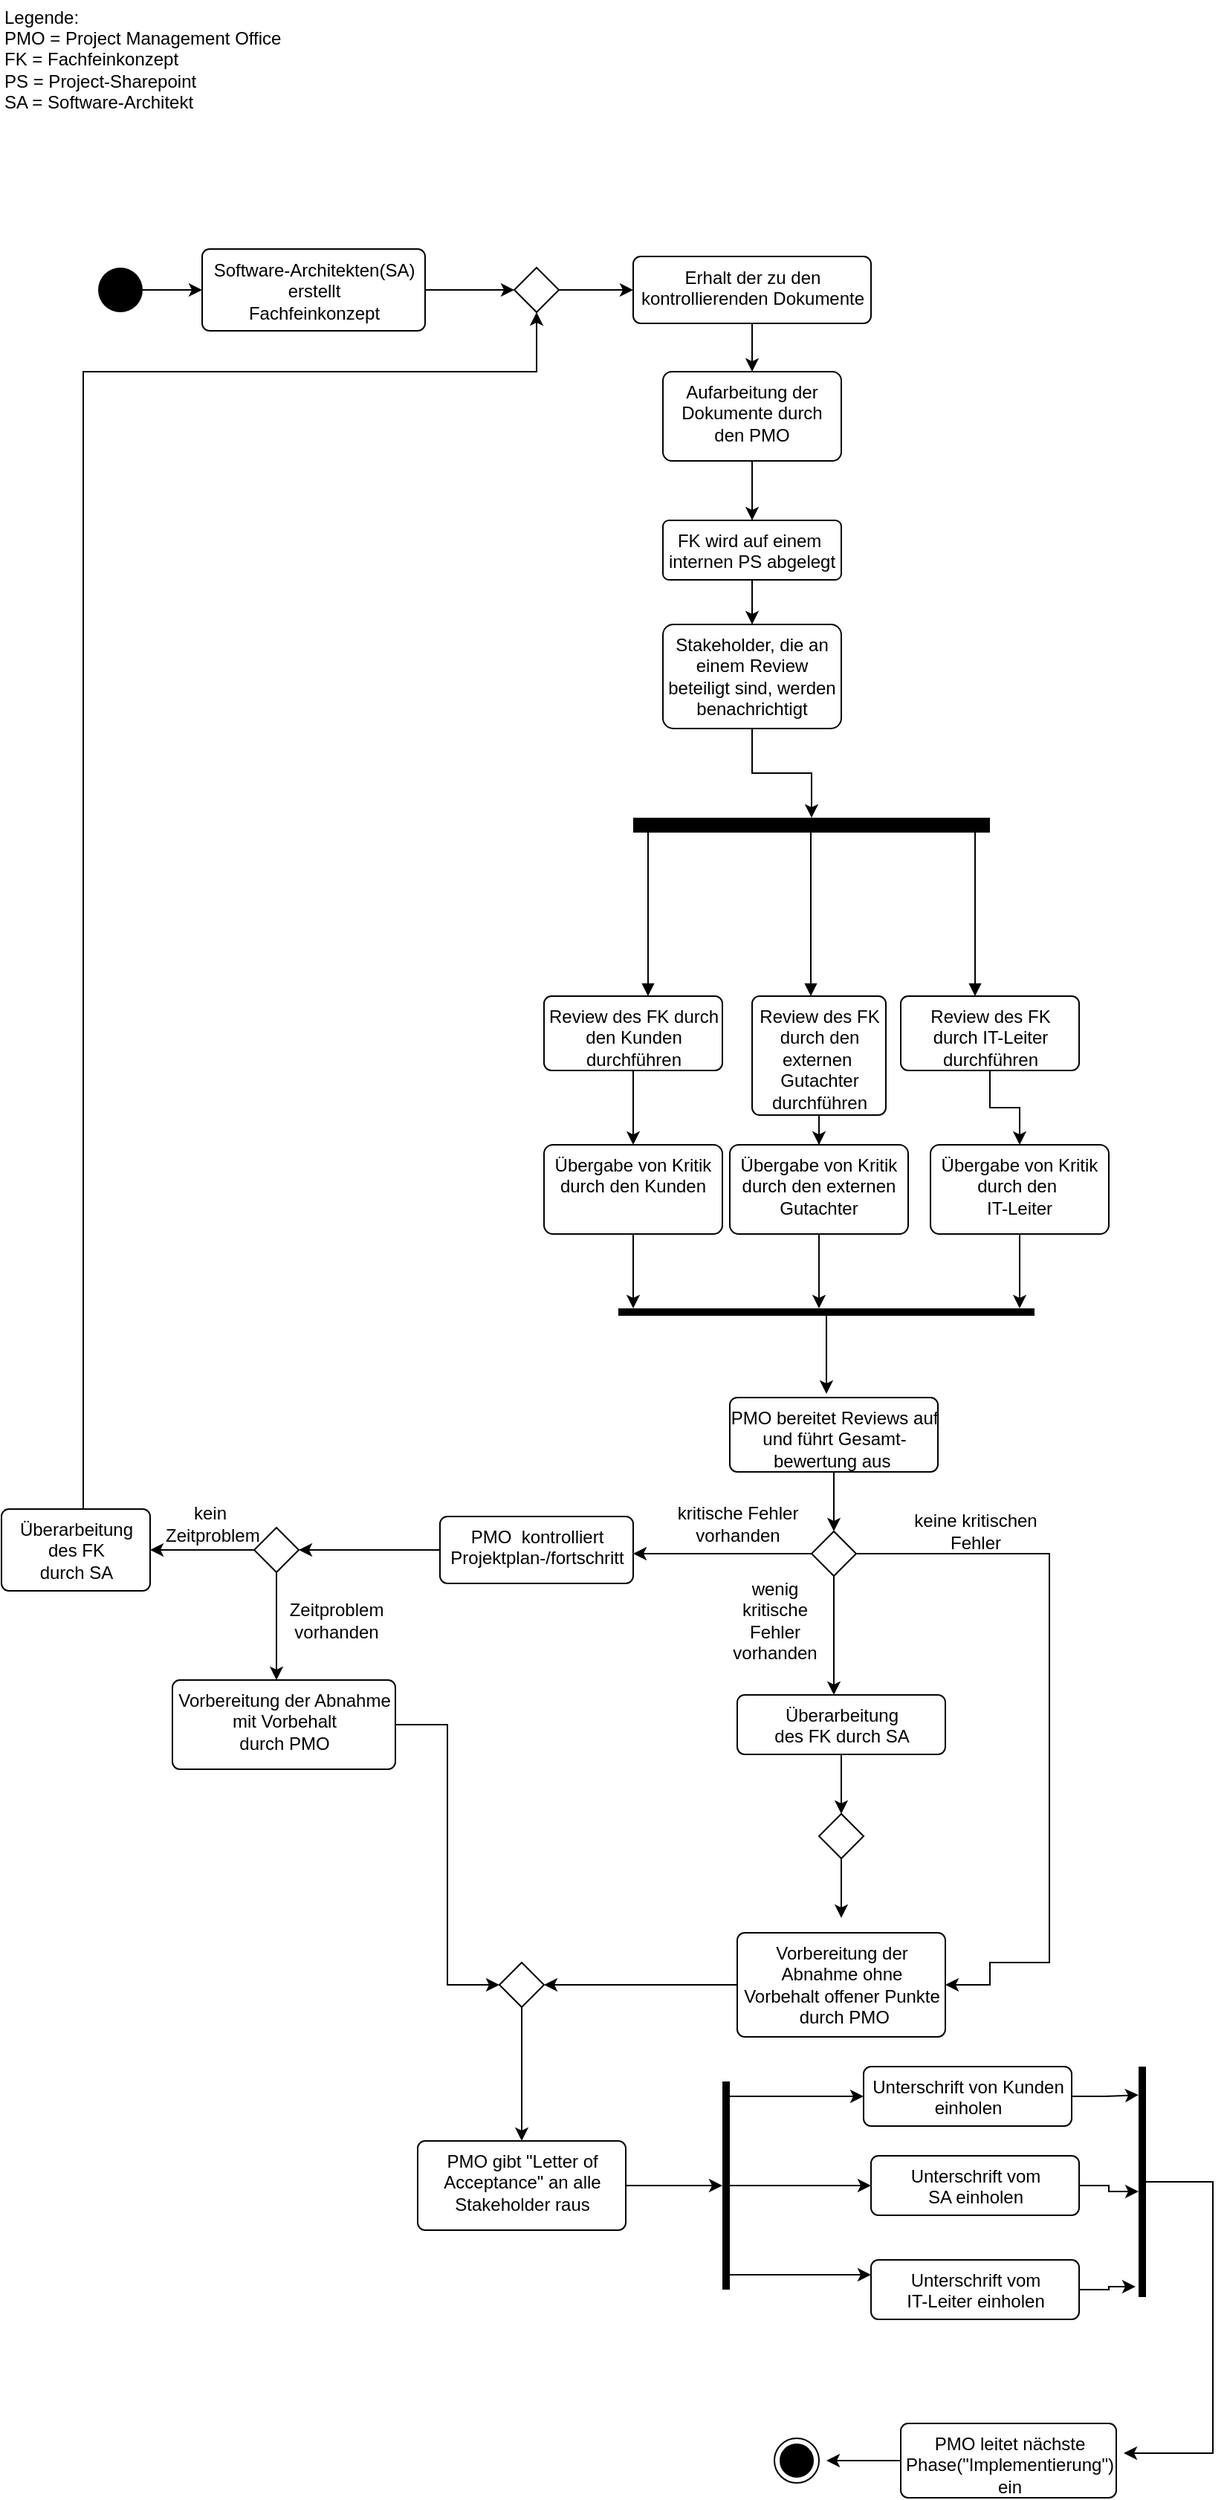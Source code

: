 <mxfile version="13.9.3" type="github">
  <diagram name="Page-1" id="0783ab3e-0a74-02c8-0abd-f7b4e66b4bec">
    <mxGraphModel dx="1422" dy="1894" grid="1" gridSize="10" guides="1" tooltips="1" connect="1" arrows="1" fold="1" page="1" pageScale="1" pageWidth="850" pageHeight="1100" background="#ffffff" math="0" shadow="0">
      <root>
        <mxCell id="0" />
        <mxCell id="1" parent="0" />
        <mxCell id="Knu2U8k6lseqH8GCTdI2-4" value="" style="edgeStyle=orthogonalEdgeStyle;rounded=0;orthogonalLoop=1;jettySize=auto;html=1;" edge="1" parent="1" source="Knu2U8k6lseqH8GCTdI2-1" target="Knu2U8k6lseqH8GCTdI2-2">
          <mxGeometry relative="1" as="geometry" />
        </mxCell>
        <mxCell id="Knu2U8k6lseqH8GCTdI2-1" value="" style="ellipse;fillColor=#000000;strokeColor=none;" vertex="1" parent="1">
          <mxGeometry x="80" y="170" width="30" height="30" as="geometry" />
        </mxCell>
        <mxCell id="Knu2U8k6lseqH8GCTdI2-47" value="" style="edgeStyle=orthogonalEdgeStyle;rounded=0;orthogonalLoop=1;jettySize=auto;html=1;" edge="1" parent="1" source="Knu2U8k6lseqH8GCTdI2-2" target="Knu2U8k6lseqH8GCTdI2-46">
          <mxGeometry relative="1" as="geometry" />
        </mxCell>
        <mxCell id="Knu2U8k6lseqH8GCTdI2-2" value="Software-Architekten(SA)&lt;br&gt;erstellt&lt;br&gt;Fachfeinkonzept" style="html=1;align=center;verticalAlign=top;rounded=1;absoluteArcSize=1;arcSize=10;dashed=0;" vertex="1" parent="1">
          <mxGeometry x="150" y="157.5" width="150" height="55" as="geometry" />
        </mxCell>
        <mxCell id="Knu2U8k6lseqH8GCTdI2-8" value="" style="edgeStyle=orthogonalEdgeStyle;rounded=0;orthogonalLoop=1;jettySize=auto;html=1;" edge="1" parent="1" source="Knu2U8k6lseqH8GCTdI2-5" target="Knu2U8k6lseqH8GCTdI2-7">
          <mxGeometry relative="1" as="geometry" />
        </mxCell>
        <mxCell id="Knu2U8k6lseqH8GCTdI2-5" value="Erhalt der zu den &lt;br&gt;kontrollierenden Dokumente" style="html=1;align=center;verticalAlign=top;rounded=1;absoluteArcSize=1;arcSize=10;dashed=0;" vertex="1" parent="1">
          <mxGeometry x="440" y="162.5" width="160" height="45" as="geometry" />
        </mxCell>
        <mxCell id="Knu2U8k6lseqH8GCTdI2-13" value="" style="edgeStyle=orthogonalEdgeStyle;rounded=0;orthogonalLoop=1;jettySize=auto;html=1;" edge="1" parent="1" source="Knu2U8k6lseqH8GCTdI2-7" target="Knu2U8k6lseqH8GCTdI2-12">
          <mxGeometry relative="1" as="geometry" />
        </mxCell>
        <mxCell id="Knu2U8k6lseqH8GCTdI2-7" value="Aufarbeitung der Dokumente durch den PMO" style="whiteSpace=wrap;html=1;rounded=1;dashed=0;verticalAlign=top;arcSize=10;" vertex="1" parent="1">
          <mxGeometry x="460" y="240" width="120" height="60" as="geometry" />
        </mxCell>
        <mxCell id="Knu2U8k6lseqH8GCTdI2-11" value="Legende:&lt;br&gt;PMO = Project Management Office&lt;br&gt;FK = Fachfeinkonzept&lt;br&gt;PS = Project-Sharepoint&lt;br&gt;SA = Software-Architekt" style="text;html=1;align=left;verticalAlign=middle;resizable=0;points=[];autosize=1;" vertex="1" parent="1">
          <mxGeometry x="15" y="-10" width="200" height="80" as="geometry" />
        </mxCell>
        <mxCell id="Knu2U8k6lseqH8GCTdI2-15" value="" style="edgeStyle=orthogonalEdgeStyle;rounded=0;orthogonalLoop=1;jettySize=auto;html=1;" edge="1" parent="1" source="Knu2U8k6lseqH8GCTdI2-12" target="Knu2U8k6lseqH8GCTdI2-14">
          <mxGeometry relative="1" as="geometry" />
        </mxCell>
        <mxCell id="Knu2U8k6lseqH8GCTdI2-12" value="FK wird auf einem&amp;nbsp;&lt;br&gt;internen PS abgelegt" style="whiteSpace=wrap;html=1;rounded=1;dashed=0;verticalAlign=top;arcSize=10;" vertex="1" parent="1">
          <mxGeometry x="460" y="340" width="120" height="40" as="geometry" />
        </mxCell>
        <mxCell id="Knu2U8k6lseqH8GCTdI2-17" value="" style="edgeStyle=orthogonalEdgeStyle;rounded=0;orthogonalLoop=1;jettySize=auto;html=1;" edge="1" parent="1" source="Knu2U8k6lseqH8GCTdI2-14" target="Knu2U8k6lseqH8GCTdI2-16">
          <mxGeometry relative="1" as="geometry" />
        </mxCell>
        <mxCell id="Knu2U8k6lseqH8GCTdI2-14" value="Stakeholder, die an einem Review beteiligt sind, werden benachrichtigt" style="whiteSpace=wrap;html=1;rounded=1;dashed=0;verticalAlign=top;arcSize=10;" vertex="1" parent="1">
          <mxGeometry x="460" y="410" width="120" height="70" as="geometry" />
        </mxCell>
        <mxCell id="Knu2U8k6lseqH8GCTdI2-16" value="" style="html=1;points=[];perimeter=orthogonalPerimeter;fillColor=#000000;strokeColor=none;direction=south;" vertex="1" parent="1">
          <mxGeometry x="440" y="540" width="240" height="10" as="geometry" />
        </mxCell>
        <mxCell id="Knu2U8k6lseqH8GCTdI2-20" value="" style="endArrow=block;endFill=1;html=1;edgeStyle=orthogonalEdgeStyle;align=left;verticalAlign=top;" edge="1" parent="1">
          <mxGeometry y="81" relative="1" as="geometry">
            <mxPoint x="450" y="550" as="sourcePoint" />
            <mxPoint x="450" y="660" as="targetPoint" />
            <Array as="points">
              <mxPoint x="450" y="600" />
              <mxPoint x="450" y="600" />
            </Array>
            <mxPoint x="-80" y="71" as="offset" />
          </mxGeometry>
        </mxCell>
        <mxCell id="Knu2U8k6lseqH8GCTdI2-23" value="" style="endArrow=block;endFill=1;html=1;edgeStyle=orthogonalEdgeStyle;align=left;verticalAlign=top;" edge="1" parent="1">
          <mxGeometry y="81" relative="1" as="geometry">
            <mxPoint x="559.5" y="550" as="sourcePoint" />
            <mxPoint x="559.5" y="660" as="targetPoint" />
            <Array as="points">
              <mxPoint x="559.5" y="600" />
              <mxPoint x="559.5" y="600" />
            </Array>
            <mxPoint x="-80" y="71" as="offset" />
          </mxGeometry>
        </mxCell>
        <mxCell id="Knu2U8k6lseqH8GCTdI2-24" value="" style="endArrow=block;endFill=1;html=1;edgeStyle=orthogonalEdgeStyle;align=left;verticalAlign=top;" edge="1" parent="1">
          <mxGeometry y="81" relative="1" as="geometry">
            <mxPoint x="670" y="550" as="sourcePoint" />
            <mxPoint x="670" y="660" as="targetPoint" />
            <Array as="points">
              <mxPoint x="670" y="600" />
              <mxPoint x="670" y="600" />
            </Array>
            <mxPoint x="-80" y="71" as="offset" />
          </mxGeometry>
        </mxCell>
        <mxCell id="Knu2U8k6lseqH8GCTdI2-29" value="" style="edgeStyle=orthogonalEdgeStyle;rounded=0;orthogonalLoop=1;jettySize=auto;html=1;" edge="1" parent="1" source="Knu2U8k6lseqH8GCTdI2-25" target="Knu2U8k6lseqH8GCTdI2-28">
          <mxGeometry relative="1" as="geometry" />
        </mxCell>
        <mxCell id="Knu2U8k6lseqH8GCTdI2-25" value="Review des FK durch&lt;br&gt;den Kunden &lt;br&gt;durchführen" style="html=1;align=center;verticalAlign=top;rounded=1;absoluteArcSize=1;arcSize=10;dashed=0;" vertex="1" parent="1">
          <mxGeometry x="380" y="660" width="120" height="50" as="geometry" />
        </mxCell>
        <mxCell id="Knu2U8k6lseqH8GCTdI2-31" value="" style="edgeStyle=orthogonalEdgeStyle;rounded=0;orthogonalLoop=1;jettySize=auto;html=1;" edge="1" parent="1" source="Knu2U8k6lseqH8GCTdI2-26" target="Knu2U8k6lseqH8GCTdI2-30">
          <mxGeometry relative="1" as="geometry" />
        </mxCell>
        <mxCell id="Knu2U8k6lseqH8GCTdI2-26" value="Review des FK &lt;br&gt;durch den &lt;br&gt;externen&amp;nbsp;&lt;br&gt;Gutachter&lt;br&gt;durchführen" style="html=1;align=center;verticalAlign=top;rounded=1;absoluteArcSize=1;arcSize=10;dashed=0;" vertex="1" parent="1">
          <mxGeometry x="520" y="660" width="90" height="80" as="geometry" />
        </mxCell>
        <mxCell id="Knu2U8k6lseqH8GCTdI2-33" value="" style="edgeStyle=orthogonalEdgeStyle;rounded=0;orthogonalLoop=1;jettySize=auto;html=1;" edge="1" parent="1" source="Knu2U8k6lseqH8GCTdI2-27" target="Knu2U8k6lseqH8GCTdI2-32">
          <mxGeometry relative="1" as="geometry" />
        </mxCell>
        <mxCell id="Knu2U8k6lseqH8GCTdI2-27" value="Review des FK&lt;br&gt;durch IT-Leiter&lt;br&gt;durchführen" style="html=1;align=center;verticalAlign=top;rounded=1;absoluteArcSize=1;arcSize=10;dashed=0;" vertex="1" parent="1">
          <mxGeometry x="620" y="660" width="120" height="50" as="geometry" />
        </mxCell>
        <mxCell id="Knu2U8k6lseqH8GCTdI2-35" value="" style="edgeStyle=orthogonalEdgeStyle;rounded=0;orthogonalLoop=1;jettySize=auto;html=1;" edge="1" parent="1" source="Knu2U8k6lseqH8GCTdI2-28" target="Knu2U8k6lseqH8GCTdI2-34">
          <mxGeometry relative="1" as="geometry">
            <Array as="points">
              <mxPoint x="440" y="860" />
              <mxPoint x="440" y="860" />
            </Array>
          </mxGeometry>
        </mxCell>
        <mxCell id="Knu2U8k6lseqH8GCTdI2-28" value="Übergabe von Kritik&lt;br&gt;durch den Kunden" style="whiteSpace=wrap;html=1;rounded=1;dashed=0;verticalAlign=top;arcSize=10;" vertex="1" parent="1">
          <mxGeometry x="380" y="760" width="120" height="60" as="geometry" />
        </mxCell>
        <mxCell id="Knu2U8k6lseqH8GCTdI2-36" value="" style="edgeStyle=orthogonalEdgeStyle;rounded=0;orthogonalLoop=1;jettySize=auto;html=1;" edge="1" parent="1" source="Knu2U8k6lseqH8GCTdI2-30" target="Knu2U8k6lseqH8GCTdI2-34">
          <mxGeometry relative="1" as="geometry">
            <Array as="points">
              <mxPoint x="565" y="860" />
              <mxPoint x="565" y="860" />
            </Array>
          </mxGeometry>
        </mxCell>
        <mxCell id="Knu2U8k6lseqH8GCTdI2-30" value="Übergabe von Kritik&lt;br&gt;durch den externen&lt;br&gt;Gutachter" style="whiteSpace=wrap;html=1;rounded=1;dashed=0;verticalAlign=top;arcSize=10;" vertex="1" parent="1">
          <mxGeometry x="505" y="760" width="120" height="60" as="geometry" />
        </mxCell>
        <mxCell id="Knu2U8k6lseqH8GCTdI2-37" value="" style="edgeStyle=orthogonalEdgeStyle;rounded=0;orthogonalLoop=1;jettySize=auto;html=1;" edge="1" parent="1" source="Knu2U8k6lseqH8GCTdI2-32" target="Knu2U8k6lseqH8GCTdI2-34">
          <mxGeometry relative="1" as="geometry">
            <Array as="points">
              <mxPoint x="700" y="860" />
              <mxPoint x="700" y="860" />
            </Array>
          </mxGeometry>
        </mxCell>
        <mxCell id="Knu2U8k6lseqH8GCTdI2-32" value="Übergabe von Kritik&lt;br&gt;durch den&amp;nbsp;&lt;br&gt;IT-Leiter" style="whiteSpace=wrap;html=1;rounded=1;dashed=0;verticalAlign=top;arcSize=10;" vertex="1" parent="1">
          <mxGeometry x="640" y="760" width="120" height="60" as="geometry" />
        </mxCell>
        <mxCell id="Knu2U8k6lseqH8GCTdI2-39" value="" style="edgeStyle=orthogonalEdgeStyle;rounded=0;orthogonalLoop=1;jettySize=auto;html=1;" edge="1" parent="1" source="Knu2U8k6lseqH8GCTdI2-34">
          <mxGeometry relative="1" as="geometry">
            <mxPoint x="570" y="927.5" as="targetPoint" />
          </mxGeometry>
        </mxCell>
        <mxCell id="Knu2U8k6lseqH8GCTdI2-34" value="" style="html=1;points=[];perimeter=orthogonalPerimeter;fillColor=#000000;strokeColor=none;direction=south;" vertex="1" parent="1">
          <mxGeometry x="430" y="870" width="280" height="5" as="geometry" />
        </mxCell>
        <mxCell id="Knu2U8k6lseqH8GCTdI2-43" value="" style="edgeStyle=orthogonalEdgeStyle;rounded=0;orthogonalLoop=1;jettySize=auto;html=1;" edge="1" parent="1" source="Knu2U8k6lseqH8GCTdI2-40" target="Knu2U8k6lseqH8GCTdI2-42">
          <mxGeometry relative="1" as="geometry" />
        </mxCell>
        <mxCell id="Knu2U8k6lseqH8GCTdI2-40" value="PMO bereitet Reviews auf&lt;br&gt;und führt Gesamt-&lt;br&gt;bewertung aus&amp;nbsp;" style="html=1;align=center;verticalAlign=top;rounded=1;absoluteArcSize=1;arcSize=10;dashed=0;" vertex="1" parent="1">
          <mxGeometry x="505" y="930" width="140" height="50" as="geometry" />
        </mxCell>
        <mxCell id="Knu2U8k6lseqH8GCTdI2-44" style="edgeStyle=orthogonalEdgeStyle;rounded=0;orthogonalLoop=1;jettySize=auto;html=1;" edge="1" parent="1" source="Knu2U8k6lseqH8GCTdI2-42">
          <mxGeometry relative="1" as="geometry">
            <mxPoint x="440" y="1035" as="targetPoint" />
          </mxGeometry>
        </mxCell>
        <mxCell id="Knu2U8k6lseqH8GCTdI2-62" style="edgeStyle=orthogonalEdgeStyle;rounded=0;orthogonalLoop=1;jettySize=auto;html=1;" edge="1" parent="1" source="Knu2U8k6lseqH8GCTdI2-42">
          <mxGeometry relative="1" as="geometry">
            <mxPoint x="575" y="1130" as="targetPoint" />
          </mxGeometry>
        </mxCell>
        <mxCell id="Knu2U8k6lseqH8GCTdI2-70" style="edgeStyle=orthogonalEdgeStyle;rounded=0;orthogonalLoop=1;jettySize=auto;html=1;entryX=1;entryY=0.5;entryDx=0;entryDy=0;" edge="1" parent="1" source="Knu2U8k6lseqH8GCTdI2-42" target="Knu2U8k6lseqH8GCTdI2-69">
          <mxGeometry relative="1" as="geometry">
            <mxPoint x="690" y="1310" as="targetPoint" />
            <Array as="points">
              <mxPoint x="720" y="1035" />
              <mxPoint x="720" y="1310" />
              <mxPoint x="680" y="1310" />
              <mxPoint x="680" y="1325" />
            </Array>
          </mxGeometry>
        </mxCell>
        <mxCell id="Knu2U8k6lseqH8GCTdI2-42" value="" style="rhombus;" vertex="1" parent="1">
          <mxGeometry x="560" y="1020" width="30" height="30" as="geometry" />
        </mxCell>
        <mxCell id="Knu2U8k6lseqH8GCTdI2-45" value="kritische Fehler&lt;br&gt;vorhanden" style="text;html=1;align=center;verticalAlign=middle;resizable=0;points=[];autosize=1;" vertex="1" parent="1">
          <mxGeometry x="460" y="1000" width="100" height="30" as="geometry" />
        </mxCell>
        <mxCell id="Knu2U8k6lseqH8GCTdI2-48" value="" style="edgeStyle=orthogonalEdgeStyle;rounded=0;orthogonalLoop=1;jettySize=auto;html=1;" edge="1" parent="1" source="Knu2U8k6lseqH8GCTdI2-46" target="Knu2U8k6lseqH8GCTdI2-5">
          <mxGeometry relative="1" as="geometry" />
        </mxCell>
        <mxCell id="Knu2U8k6lseqH8GCTdI2-46" value="" style="rhombus;" vertex="1" parent="1">
          <mxGeometry x="360" y="170" width="30" height="30" as="geometry" />
        </mxCell>
        <mxCell id="Knu2U8k6lseqH8GCTdI2-51" style="edgeStyle=orthogonalEdgeStyle;rounded=0;orthogonalLoop=1;jettySize=auto;html=1;entryX=0.5;entryY=1;entryDx=0;entryDy=0;" edge="1" parent="1" source="Knu2U8k6lseqH8GCTdI2-50" target="Knu2U8k6lseqH8GCTdI2-46">
          <mxGeometry relative="1" as="geometry">
            <Array as="points">
              <mxPoint x="70" y="240" />
              <mxPoint x="375" y="240" />
            </Array>
          </mxGeometry>
        </mxCell>
        <mxCell id="Knu2U8k6lseqH8GCTdI2-50" value="Überarbeitung&lt;br&gt;des FK&lt;br&gt;durch SA" style="html=1;align=center;verticalAlign=top;rounded=1;absoluteArcSize=1;arcSize=10;dashed=0;" vertex="1" parent="1">
          <mxGeometry x="15" y="1005" width="100" height="55" as="geometry" />
        </mxCell>
        <mxCell id="Knu2U8k6lseqH8GCTdI2-58" value="" style="edgeStyle=orthogonalEdgeStyle;rounded=0;orthogonalLoop=1;jettySize=auto;html=1;" edge="1" parent="1" source="Knu2U8k6lseqH8GCTdI2-56" target="Knu2U8k6lseqH8GCTdI2-57">
          <mxGeometry relative="1" as="geometry" />
        </mxCell>
        <mxCell id="Knu2U8k6lseqH8GCTdI2-56" value="PMO&amp;nbsp; kontrolliert&lt;br&gt;Projektplan-/fortschritt" style="html=1;align=center;verticalAlign=top;rounded=1;absoluteArcSize=1;arcSize=10;dashed=0;" vertex="1" parent="1">
          <mxGeometry x="310" y="1010" width="130" height="45" as="geometry" />
        </mxCell>
        <mxCell id="Knu2U8k6lseqH8GCTdI2-60" value="" style="edgeStyle=orthogonalEdgeStyle;rounded=0;orthogonalLoop=1;jettySize=auto;html=1;" edge="1" parent="1" source="Knu2U8k6lseqH8GCTdI2-57" target="Knu2U8k6lseqH8GCTdI2-50">
          <mxGeometry relative="1" as="geometry" />
        </mxCell>
        <mxCell id="Knu2U8k6lseqH8GCTdI2-65" style="edgeStyle=orthogonalEdgeStyle;rounded=0;orthogonalLoop=1;jettySize=auto;html=1;" edge="1" parent="1" source="Knu2U8k6lseqH8GCTdI2-57">
          <mxGeometry relative="1" as="geometry">
            <mxPoint x="200" y="1120" as="targetPoint" />
          </mxGeometry>
        </mxCell>
        <mxCell id="Knu2U8k6lseqH8GCTdI2-57" value="" style="rhombus;" vertex="1" parent="1">
          <mxGeometry x="185" y="1017.5" width="30" height="30" as="geometry" />
        </mxCell>
        <mxCell id="Knu2U8k6lseqH8GCTdI2-59" value="kein&lt;br&gt;&amp;nbsp;Zeitproblem" style="text;html=1;align=center;verticalAlign=middle;resizable=0;points=[];autosize=1;" vertex="1" parent="1">
          <mxGeometry x="115" y="1000" width="80" height="30" as="geometry" />
        </mxCell>
        <mxCell id="Knu2U8k6lseqH8GCTdI2-63" value="wenig&lt;br&gt;kritische&lt;br&gt;Fehler&lt;br&gt;vorhanden" style="text;html=1;align=center;verticalAlign=middle;resizable=0;points=[];autosize=1;" vertex="1" parent="1">
          <mxGeometry x="500" y="1050" width="70" height="60" as="geometry" />
        </mxCell>
        <mxCell id="Knu2U8k6lseqH8GCTdI2-66" style="edgeStyle=orthogonalEdgeStyle;rounded=0;orthogonalLoop=1;jettySize=auto;html=1;" edge="1" parent="1" source="Knu2U8k6lseqH8GCTdI2-64">
          <mxGeometry relative="1" as="geometry">
            <mxPoint x="580" y="1210" as="targetPoint" />
          </mxGeometry>
        </mxCell>
        <mxCell id="Knu2U8k6lseqH8GCTdI2-64" value="Überarbeitung&lt;br&gt;des FK durch SA" style="html=1;align=center;verticalAlign=top;rounded=1;absoluteArcSize=1;arcSize=10;dashed=0;" vertex="1" parent="1">
          <mxGeometry x="510" y="1130" width="140" height="40" as="geometry" />
        </mxCell>
        <mxCell id="Knu2U8k6lseqH8GCTdI2-68" style="edgeStyle=orthogonalEdgeStyle;rounded=0;orthogonalLoop=1;jettySize=auto;html=1;" edge="1" parent="1" source="Knu2U8k6lseqH8GCTdI2-67">
          <mxGeometry relative="1" as="geometry">
            <mxPoint x="580" y="1280" as="targetPoint" />
          </mxGeometry>
        </mxCell>
        <mxCell id="Knu2U8k6lseqH8GCTdI2-67" value="" style="rhombus;" vertex="1" parent="1">
          <mxGeometry x="565" y="1210" width="30" height="30" as="geometry" />
        </mxCell>
        <mxCell id="Knu2U8k6lseqH8GCTdI2-77" style="edgeStyle=orthogonalEdgeStyle;rounded=0;orthogonalLoop=1;jettySize=auto;html=1;entryX=1;entryY=0.5;entryDx=0;entryDy=0;" edge="1" parent="1" source="Knu2U8k6lseqH8GCTdI2-69" target="Knu2U8k6lseqH8GCTdI2-75">
          <mxGeometry relative="1" as="geometry" />
        </mxCell>
        <mxCell id="Knu2U8k6lseqH8GCTdI2-69" value="Vorbereitung der&lt;br&gt;Abnahme ohne&lt;br&gt;Vorbehalt offener Punkte&lt;br&gt;&amp;nbsp;durch PMO" style="html=1;align=center;verticalAlign=top;rounded=1;absoluteArcSize=1;arcSize=10;dashed=0;" vertex="1" parent="1">
          <mxGeometry x="510" y="1290" width="140" height="70" as="geometry" />
        </mxCell>
        <mxCell id="Knu2U8k6lseqH8GCTdI2-71" value="Zeitproblem&lt;br&gt;vorhanden" style="text;html=1;align=center;verticalAlign=middle;resizable=0;points=[];autosize=1;" vertex="1" parent="1">
          <mxGeometry x="200" y="1065" width="80" height="30" as="geometry" />
        </mxCell>
        <mxCell id="Knu2U8k6lseqH8GCTdI2-76" style="edgeStyle=orthogonalEdgeStyle;rounded=0;orthogonalLoop=1;jettySize=auto;html=1;entryX=0;entryY=0.5;entryDx=0;entryDy=0;" edge="1" parent="1" source="Knu2U8k6lseqH8GCTdI2-74" target="Knu2U8k6lseqH8GCTdI2-75">
          <mxGeometry relative="1" as="geometry" />
        </mxCell>
        <mxCell id="Knu2U8k6lseqH8GCTdI2-74" value="Vorbereitung der Abnahme&lt;br&gt;mit Vorbehalt&lt;br&gt;durch PMO" style="html=1;align=center;verticalAlign=top;rounded=1;absoluteArcSize=1;arcSize=10;dashed=0;" vertex="1" parent="1">
          <mxGeometry x="130" y="1120" width="150" height="60" as="geometry" />
        </mxCell>
        <mxCell id="Knu2U8k6lseqH8GCTdI2-79" style="edgeStyle=orthogonalEdgeStyle;rounded=0;orthogonalLoop=1;jettySize=auto;html=1;entryX=0.5;entryY=0;entryDx=0;entryDy=0;" edge="1" parent="1" source="Knu2U8k6lseqH8GCTdI2-75" target="Knu2U8k6lseqH8GCTdI2-80">
          <mxGeometry relative="1" as="geometry">
            <mxPoint x="365" y="1420" as="targetPoint" />
          </mxGeometry>
        </mxCell>
        <mxCell id="Knu2U8k6lseqH8GCTdI2-75" value="" style="rhombus;" vertex="1" parent="1">
          <mxGeometry x="350" y="1310" width="30" height="30" as="geometry" />
        </mxCell>
        <mxCell id="Knu2U8k6lseqH8GCTdI2-78" value="keine kritischen&lt;br&gt;Fehler" style="text;html=1;align=center;verticalAlign=middle;resizable=0;points=[];autosize=1;" vertex="1" parent="1">
          <mxGeometry x="620" y="1005" width="100" height="30" as="geometry" />
        </mxCell>
        <mxCell id="Knu2U8k6lseqH8GCTdI2-81" style="edgeStyle=orthogonalEdgeStyle;rounded=0;orthogonalLoop=1;jettySize=auto;html=1;" edge="1" parent="1" source="Knu2U8k6lseqH8GCTdI2-80" target="Knu2U8k6lseqH8GCTdI2-82">
          <mxGeometry relative="1" as="geometry">
            <mxPoint x="500" y="1460" as="targetPoint" />
          </mxGeometry>
        </mxCell>
        <mxCell id="Knu2U8k6lseqH8GCTdI2-80" value="PMO gibt &quot;Letter of&lt;br&gt;Acceptance&quot; an alle&lt;br&gt;Stakeholder raus" style="html=1;align=center;verticalAlign=top;rounded=1;absoluteArcSize=1;arcSize=10;dashed=0;" vertex="1" parent="1">
          <mxGeometry x="295" y="1430" width="140" height="60" as="geometry" />
        </mxCell>
        <mxCell id="Knu2U8k6lseqH8GCTdI2-83" style="edgeStyle=orthogonalEdgeStyle;rounded=0;orthogonalLoop=1;jettySize=auto;html=1;" edge="1" parent="1" source="Knu2U8k6lseqH8GCTdI2-82">
          <mxGeometry relative="1" as="geometry">
            <mxPoint x="600" y="1460" as="targetPoint" />
          </mxGeometry>
        </mxCell>
        <mxCell id="Knu2U8k6lseqH8GCTdI2-82" value="" style="html=1;points=[];perimeter=orthogonalPerimeter;fillColor=#000000;strokeColor=none;" vertex="1" parent="1">
          <mxGeometry x="500" y="1390" width="5" height="140" as="geometry" />
        </mxCell>
        <mxCell id="Knu2U8k6lseqH8GCTdI2-84" style="edgeStyle=orthogonalEdgeStyle;rounded=0;orthogonalLoop=1;jettySize=auto;html=1;" edge="1" parent="1">
          <mxGeometry relative="1" as="geometry">
            <mxPoint x="595" y="1400" as="targetPoint" />
            <mxPoint x="500" y="1400" as="sourcePoint" />
          </mxGeometry>
        </mxCell>
        <mxCell id="Knu2U8k6lseqH8GCTdI2-85" style="edgeStyle=orthogonalEdgeStyle;rounded=0;orthogonalLoop=1;jettySize=auto;html=1;" edge="1" parent="1">
          <mxGeometry relative="1" as="geometry">
            <mxPoint x="600" y="1520" as="targetPoint" />
            <mxPoint x="505" y="1520" as="sourcePoint" />
          </mxGeometry>
        </mxCell>
        <mxCell id="Knu2U8k6lseqH8GCTdI2-90" value="" style="edgeStyle=orthogonalEdgeStyle;rounded=0;orthogonalLoop=1;jettySize=auto;html=1;entryX=0;entryY=0.123;entryDx=0;entryDy=0;entryPerimeter=0;" edge="1" parent="1" source="Knu2U8k6lseqH8GCTdI2-86" target="Knu2U8k6lseqH8GCTdI2-89">
          <mxGeometry relative="1" as="geometry" />
        </mxCell>
        <mxCell id="Knu2U8k6lseqH8GCTdI2-86" value="Unterschrift von Kunden&lt;br&gt;einholen" style="html=1;align=center;verticalAlign=top;rounded=1;absoluteArcSize=1;arcSize=10;dashed=0;" vertex="1" parent="1">
          <mxGeometry x="595" y="1380" width="140" height="40" as="geometry" />
        </mxCell>
        <mxCell id="Knu2U8k6lseqH8GCTdI2-91" value="" style="edgeStyle=orthogonalEdgeStyle;rounded=0;orthogonalLoop=1;jettySize=auto;html=1;entryX=0;entryY=0.542;entryDx=0;entryDy=0;entryPerimeter=0;" edge="1" parent="1" source="Knu2U8k6lseqH8GCTdI2-87" target="Knu2U8k6lseqH8GCTdI2-89">
          <mxGeometry relative="1" as="geometry" />
        </mxCell>
        <mxCell id="Knu2U8k6lseqH8GCTdI2-87" value="Unterschrift vom&lt;br&gt;SA einholen" style="html=1;align=center;verticalAlign=top;rounded=1;absoluteArcSize=1;arcSize=10;dashed=0;" vertex="1" parent="1">
          <mxGeometry x="600" y="1440" width="140" height="40" as="geometry" />
        </mxCell>
        <mxCell id="Knu2U8k6lseqH8GCTdI2-92" value="" style="edgeStyle=orthogonalEdgeStyle;rounded=0;orthogonalLoop=1;jettySize=auto;html=1;entryX=-0.4;entryY=0.955;entryDx=0;entryDy=0;entryPerimeter=0;" edge="1" parent="1" source="Knu2U8k6lseqH8GCTdI2-88" target="Knu2U8k6lseqH8GCTdI2-89">
          <mxGeometry relative="1" as="geometry" />
        </mxCell>
        <mxCell id="Knu2U8k6lseqH8GCTdI2-88" value="Unterschrift vom&lt;br&gt;IT-Leiter einholen" style="html=1;align=center;verticalAlign=top;rounded=1;absoluteArcSize=1;arcSize=10;dashed=0;" vertex="1" parent="1">
          <mxGeometry x="600" y="1510" width="140" height="40" as="geometry" />
        </mxCell>
        <mxCell id="Knu2U8k6lseqH8GCTdI2-93" style="edgeStyle=orthogonalEdgeStyle;rounded=0;orthogonalLoop=1;jettySize=auto;html=1;" edge="1" parent="1" source="Knu2U8k6lseqH8GCTdI2-89">
          <mxGeometry relative="1" as="geometry">
            <mxPoint x="770" y="1640" as="targetPoint" />
            <Array as="points">
              <mxPoint x="830" y="1458" />
              <mxPoint x="830" y="1640" />
            </Array>
          </mxGeometry>
        </mxCell>
        <mxCell id="Knu2U8k6lseqH8GCTdI2-89" value="" style="html=1;points=[];perimeter=orthogonalPerimeter;fillColor=#000000;strokeColor=none;" vertex="1" parent="1">
          <mxGeometry x="780" y="1380" width="5" height="155" as="geometry" />
        </mxCell>
        <mxCell id="Knu2U8k6lseqH8GCTdI2-95" style="edgeStyle=orthogonalEdgeStyle;rounded=0;orthogonalLoop=1;jettySize=auto;html=1;" edge="1" parent="1" source="Knu2U8k6lseqH8GCTdI2-94">
          <mxGeometry relative="1" as="geometry">
            <mxPoint x="570" y="1645" as="targetPoint" />
          </mxGeometry>
        </mxCell>
        <mxCell id="Knu2U8k6lseqH8GCTdI2-94" value="PMO leitet nächste&lt;br&gt;Phase(&quot;Implementierung&quot;)&lt;br&gt;ein" style="html=1;align=center;verticalAlign=top;rounded=1;absoluteArcSize=1;arcSize=10;dashed=0;" vertex="1" parent="1">
          <mxGeometry x="620" y="1620" width="145" height="50" as="geometry" />
        </mxCell>
        <mxCell id="Knu2U8k6lseqH8GCTdI2-96" value="" style="ellipse;html=1;shape=endState;fillColor=#000000;strokeColor=#000000;" vertex="1" parent="1">
          <mxGeometry x="535" y="1630" width="30" height="30" as="geometry" />
        </mxCell>
      </root>
    </mxGraphModel>
  </diagram>
</mxfile>
